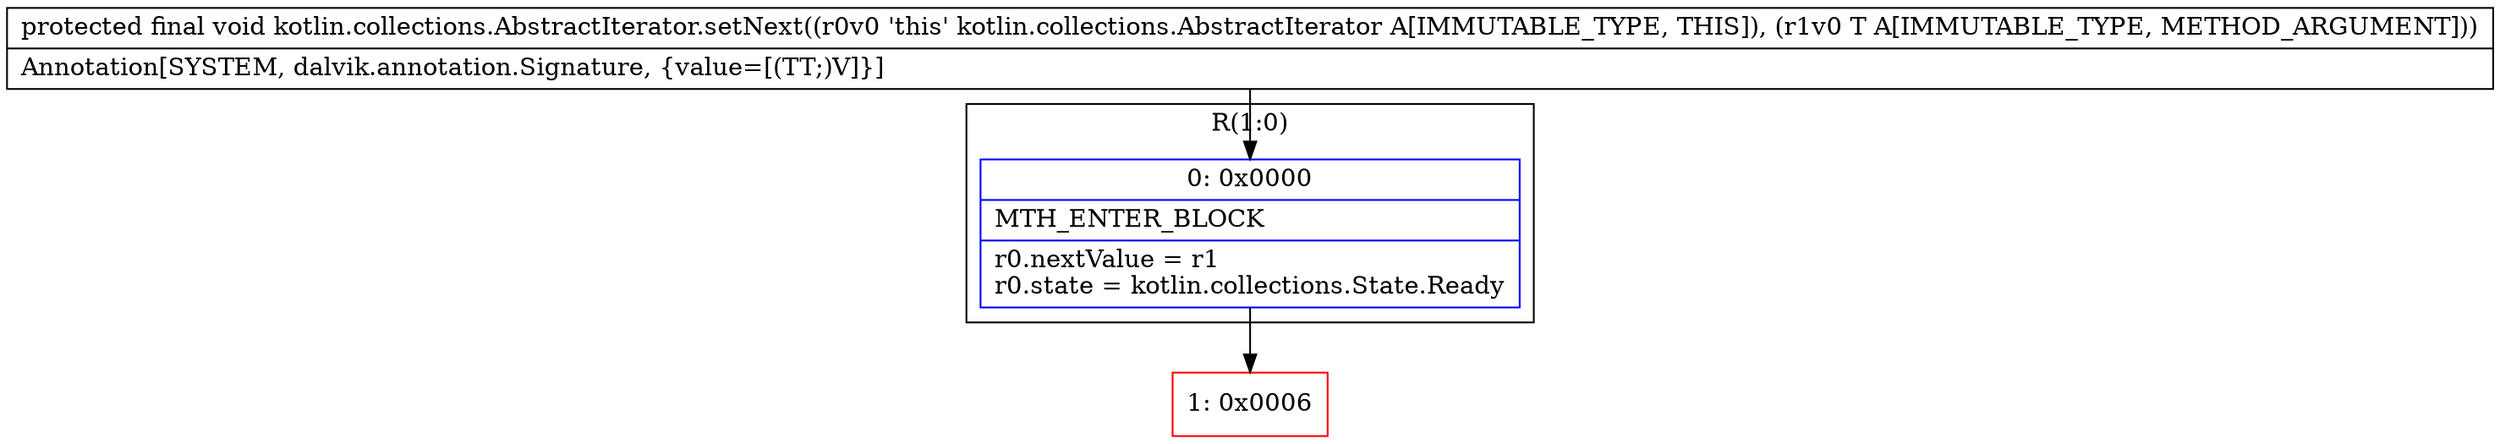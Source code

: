 digraph "CFG forkotlin.collections.AbstractIterator.setNext(Ljava\/lang\/Object;)V" {
subgraph cluster_Region_1240226772 {
label = "R(1:0)";
node [shape=record,color=blue];
Node_0 [shape=record,label="{0\:\ 0x0000|MTH_ENTER_BLOCK\l|r0.nextValue = r1\lr0.state = kotlin.collections.State.Ready\l}"];
}
Node_1 [shape=record,color=red,label="{1\:\ 0x0006}"];
MethodNode[shape=record,label="{protected final void kotlin.collections.AbstractIterator.setNext((r0v0 'this' kotlin.collections.AbstractIterator A[IMMUTABLE_TYPE, THIS]), (r1v0 T A[IMMUTABLE_TYPE, METHOD_ARGUMENT]))  | Annotation[SYSTEM, dalvik.annotation.Signature, \{value=[(TT;)V]\}]\l}"];
MethodNode -> Node_0;
Node_0 -> Node_1;
}

